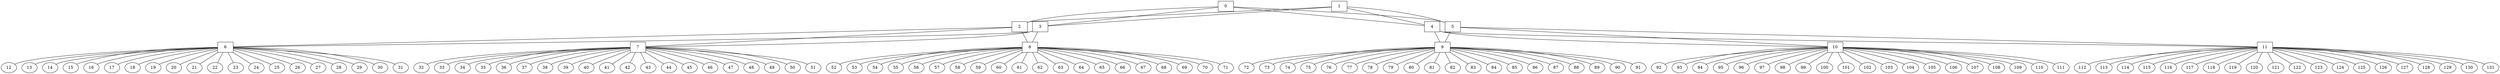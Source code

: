 graph G {
0[shape=box];
1[shape=box];
2[shape=box];
3[shape=box];
4[shape=box];
5[shape=box];
6[shape=box];
7[shape=box];
8[shape=box];
9[shape=box];
10[shape=box];
11[shape=box];
0 -- 2
0 -- 3
0 -- 4
0 -- 5
1 -- 2
1 -- 3
1 -- 4
1 -- 5
2 -- 6
2 -- 7
2 -- 8
3 -- 6
3 -- 7
3 -- 8
4 -- 9
4 -- 10
4 -- 11
5 -- 9
5 -- 10
5 -- 11
6 -- 12
6 -- 13
6 -- 14
6 -- 15
6 -- 16
6 -- 17
6 -- 18
6 -- 19
6 -- 20
6 -- 21
6 -- 22
6 -- 23
6 -- 24
6 -- 25
6 -- 26
6 -- 27
6 -- 28
6 -- 29
6 -- 30
6 -- 31
7 -- 32
7 -- 33
7 -- 34
7 -- 35
7 -- 36
7 -- 37
7 -- 38
7 -- 39
7 -- 40
7 -- 41
7 -- 42
7 -- 43
7 -- 44
7 -- 45
7 -- 46
7 -- 47
7 -- 48
7 -- 49
7 -- 50
7 -- 51
8 -- 52
8 -- 53
8 -- 54
8 -- 55
8 -- 56
8 -- 57
8 -- 58
8 -- 59
8 -- 60
8 -- 61
8 -- 62
8 -- 63
8 -- 64
8 -- 65
8 -- 66
8 -- 67
8 -- 68
8 -- 69
8 -- 70
8 -- 71
9 -- 72
9 -- 73
9 -- 74
9 -- 75
9 -- 76
9 -- 77
9 -- 78
9 -- 79
9 -- 80
9 -- 81
9 -- 82
9 -- 83
9 -- 84
9 -- 85
9 -- 86
9 -- 87
9 -- 88
9 -- 89
9 -- 90
9 -- 91
10 -- 92
10 -- 93
10 -- 94
10 -- 95
10 -- 96
10 -- 97
10 -- 98
10 -- 99
10 -- 100
10 -- 101
10 -- 102
10 -- 103
10 -- 104
10 -- 105
10 -- 106
10 -- 107
10 -- 108
10 -- 109
10 -- 110
10 -- 111
11 -- 112
11 -- 113
11 -- 114
11 -- 115
11 -- 116
11 -- 117
11 -- 118
11 -- 119
11 -- 120
11 -- 121
11 -- 122
11 -- 123
11 -- 124
11 -- 125
11 -- 126
11 -- 127
11 -- 128
11 -- 129
11 -- 130
11 -- 131
}
